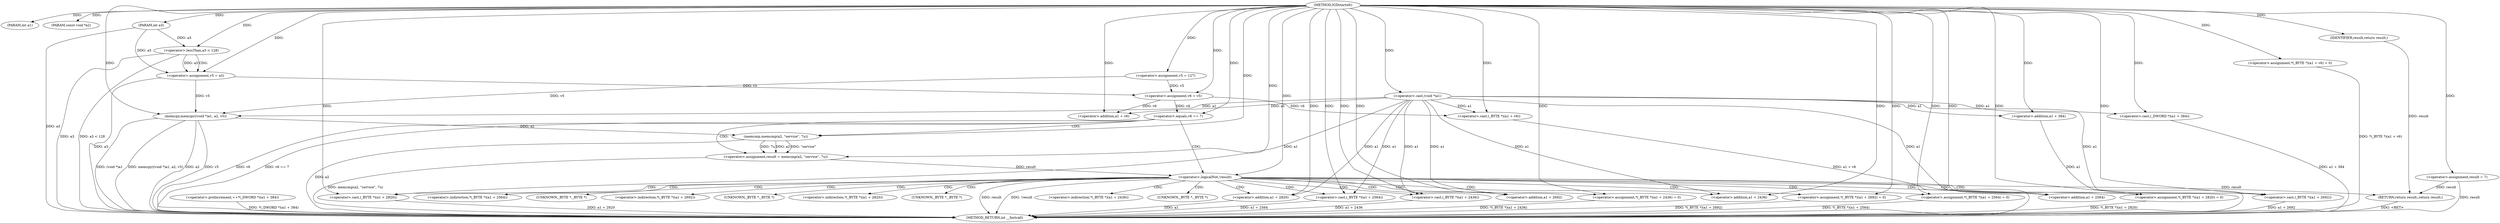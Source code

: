 digraph IGDstartelt {  
"1000104" [label = "(METHOD,IGDstartelt)" ]
"1000198" [label = "(METHOD_RETURN,int __fastcall)" ]
"1000105" [label = "(PARAM,int a1)" ]
"1000106" [label = "(PARAM,const void *a2)" ]
"1000107" [label = "(PARAM,int a3)" ]
"1000112" [label = "(<operator>.assignment,v5 = 127)" ]
"1000116" [label = "(<operator>.lessThan,a3 < 128)" ]
"1000119" [label = "(<operator>.assignment,v5 = a3)" ]
"1000122" [label = "(<operator>.assignment,v6 = v5)" ]
"1000125" [label = "(memcpy,memcpy((void *)a1, a2, v5))" ]
"1000126" [label = "(<operator>.cast,(void *)a1)" ]
"1000131" [label = "(<operator>.assignment,*(_BYTE *)(a1 + v6) = 0)" ]
"1000133" [label = "(<operator>.cast,(_BYTE *)(a1 + v6))" ]
"1000135" [label = "(<operator>.addition,a1 + v6)" ]
"1000139" [label = "(<operator>.preIncrement,++*(_DWORD *)(a1 + 384))" ]
"1000141" [label = "(<operator>.cast,(_DWORD *)(a1 + 384))" ]
"1000143" [label = "(<operator>.addition,a1 + 384)" ]
"1000146" [label = "(<operator>.assignment,result = 7)" ]
"1000150" [label = "(<operator>.equals,v6 == 7)" ]
"1000154" [label = "(<operator>.assignment,result = memcmp(a2, \"service\", 7u))" ]
"1000156" [label = "(memcmp,memcmp(a2, \"service\", 7u))" ]
"1000161" [label = "(<operator>.logicalNot,!result)" ]
"1000164" [label = "(<operator>.assignment,*(_BYTE *)(a1 + 2436) = 0)" ]
"1000166" [label = "(<operator>.cast,(_BYTE *)(a1 + 2436))" ]
"1000168" [label = "(<operator>.addition,a1 + 2436)" ]
"1000172" [label = "(<operator>.assignment,*(_BYTE *)(a1 + 2564) = 0)" ]
"1000174" [label = "(<operator>.cast,(_BYTE *)(a1 + 2564))" ]
"1000176" [label = "(<operator>.addition,a1 + 2564)" ]
"1000180" [label = "(<operator>.assignment,*(_BYTE *)(a1 + 2692) = 0)" ]
"1000182" [label = "(<operator>.cast,(_BYTE *)(a1 + 2692))" ]
"1000184" [label = "(<operator>.addition,a1 + 2692)" ]
"1000188" [label = "(<operator>.assignment,*(_BYTE *)(a1 + 2820) = 0)" ]
"1000190" [label = "(<operator>.cast,(_BYTE *)(a1 + 2820))" ]
"1000192" [label = "(<operator>.addition,a1 + 2820)" ]
"1000196" [label = "(RETURN,return result;,return result;)" ]
"1000197" [label = "(IDENTIFIER,result,return result;)" ]
"1000165" [label = "(<operator>.indirection,*(_BYTE *)(a1 + 2436))" ]
"1000167" [label = "(UNKNOWN,_BYTE *,_BYTE *)" ]
"1000173" [label = "(<operator>.indirection,*(_BYTE *)(a1 + 2564))" ]
"1000175" [label = "(UNKNOWN,_BYTE *,_BYTE *)" ]
"1000181" [label = "(<operator>.indirection,*(_BYTE *)(a1 + 2692))" ]
"1000183" [label = "(UNKNOWN,_BYTE *,_BYTE *)" ]
"1000189" [label = "(<operator>.indirection,*(_BYTE *)(a1 + 2820))" ]
"1000191" [label = "(UNKNOWN,_BYTE *,_BYTE *)" ]
  "1000107" -> "1000198"  [ label = "DDG: a3"] 
  "1000156" -> "1000198"  [ label = "DDG: a2"] 
  "1000119" -> "1000198"  [ label = "DDG: a3"] 
  "1000125" -> "1000198"  [ label = "DDG: v5"] 
  "1000146" -> "1000198"  [ label = "DDG: result"] 
  "1000154" -> "1000198"  [ label = "DDG: memcmp(a2, \"service\", 7u)"] 
  "1000174" -> "1000198"  [ label = "DDG: a1 + 2564"] 
  "1000139" -> "1000198"  [ label = "DDG: *(_DWORD *)(a1 + 384)"] 
  "1000180" -> "1000198"  [ label = "DDG: *(_BYTE *)(a1 + 2692)"] 
  "1000143" -> "1000198"  [ label = "DDG: a1"] 
  "1000161" -> "1000198"  [ label = "DDG: !result"] 
  "1000141" -> "1000198"  [ label = "DDG: a1 + 384"] 
  "1000116" -> "1000198"  [ label = "DDG: a3"] 
  "1000188" -> "1000198"  [ label = "DDG: *(_BYTE *)(a1 + 2820)"] 
  "1000182" -> "1000198"  [ label = "DDG: a1 + 2692"] 
  "1000150" -> "1000198"  [ label = "DDG: v6 == 7"] 
  "1000116" -> "1000198"  [ label = "DDG: a3 < 128"] 
  "1000192" -> "1000198"  [ label = "DDG: a1"] 
  "1000133" -> "1000198"  [ label = "DDG: a1 + v6"] 
  "1000125" -> "1000198"  [ label = "DDG: (void *)a1"] 
  "1000125" -> "1000198"  [ label = "DDG: memcpy((void *)a1, a2, v5)"] 
  "1000190" -> "1000198"  [ label = "DDG: a1 + 2820"] 
  "1000172" -> "1000198"  [ label = "DDG: *(_BYTE *)(a1 + 2564)"] 
  "1000125" -> "1000198"  [ label = "DDG: a2"] 
  "1000166" -> "1000198"  [ label = "DDG: a1 + 2436"] 
  "1000164" -> "1000198"  [ label = "DDG: *(_BYTE *)(a1 + 2436)"] 
  "1000161" -> "1000198"  [ label = "DDG: result"] 
  "1000150" -> "1000198"  [ label = "DDG: v6"] 
  "1000131" -> "1000198"  [ label = "DDG: *(_BYTE *)(a1 + v6)"] 
  "1000196" -> "1000198"  [ label = "DDG: <RET>"] 
  "1000104" -> "1000105"  [ label = "DDG: "] 
  "1000104" -> "1000106"  [ label = "DDG: "] 
  "1000104" -> "1000107"  [ label = "DDG: "] 
  "1000104" -> "1000112"  [ label = "DDG: "] 
  "1000107" -> "1000116"  [ label = "DDG: a3"] 
  "1000104" -> "1000116"  [ label = "DDG: "] 
  "1000116" -> "1000119"  [ label = "DDG: a3"] 
  "1000107" -> "1000119"  [ label = "DDG: a3"] 
  "1000104" -> "1000119"  [ label = "DDG: "] 
  "1000112" -> "1000122"  [ label = "DDG: v5"] 
  "1000119" -> "1000122"  [ label = "DDG: v5"] 
  "1000104" -> "1000122"  [ label = "DDG: "] 
  "1000126" -> "1000125"  [ label = "DDG: a1"] 
  "1000104" -> "1000126"  [ label = "DDG: "] 
  "1000104" -> "1000125"  [ label = "DDG: "] 
  "1000112" -> "1000125"  [ label = "DDG: v5"] 
  "1000119" -> "1000125"  [ label = "DDG: v5"] 
  "1000104" -> "1000131"  [ label = "DDG: "] 
  "1000126" -> "1000133"  [ label = "DDG: a1"] 
  "1000104" -> "1000133"  [ label = "DDG: "] 
  "1000122" -> "1000133"  [ label = "DDG: v6"] 
  "1000126" -> "1000135"  [ label = "DDG: a1"] 
  "1000104" -> "1000135"  [ label = "DDG: "] 
  "1000122" -> "1000135"  [ label = "DDG: v6"] 
  "1000104" -> "1000141"  [ label = "DDG: "] 
  "1000126" -> "1000141"  [ label = "DDG: a1"] 
  "1000104" -> "1000143"  [ label = "DDG: "] 
  "1000126" -> "1000143"  [ label = "DDG: a1"] 
  "1000104" -> "1000146"  [ label = "DDG: "] 
  "1000104" -> "1000150"  [ label = "DDG: "] 
  "1000122" -> "1000150"  [ label = "DDG: v6"] 
  "1000156" -> "1000154"  [ label = "DDG: a2"] 
  "1000156" -> "1000154"  [ label = "DDG: \"service\""] 
  "1000156" -> "1000154"  [ label = "DDG: 7u"] 
  "1000104" -> "1000154"  [ label = "DDG: "] 
  "1000125" -> "1000156"  [ label = "DDG: a2"] 
  "1000104" -> "1000156"  [ label = "DDG: "] 
  "1000154" -> "1000161"  [ label = "DDG: result"] 
  "1000104" -> "1000161"  [ label = "DDG: "] 
  "1000104" -> "1000164"  [ label = "DDG: "] 
  "1000104" -> "1000166"  [ label = "DDG: "] 
  "1000126" -> "1000166"  [ label = "DDG: a1"] 
  "1000104" -> "1000168"  [ label = "DDG: "] 
  "1000126" -> "1000168"  [ label = "DDG: a1"] 
  "1000104" -> "1000172"  [ label = "DDG: "] 
  "1000104" -> "1000174"  [ label = "DDG: "] 
  "1000126" -> "1000174"  [ label = "DDG: a1"] 
  "1000104" -> "1000176"  [ label = "DDG: "] 
  "1000126" -> "1000176"  [ label = "DDG: a1"] 
  "1000104" -> "1000180"  [ label = "DDG: "] 
  "1000104" -> "1000182"  [ label = "DDG: "] 
  "1000126" -> "1000182"  [ label = "DDG: a1"] 
  "1000104" -> "1000184"  [ label = "DDG: "] 
  "1000126" -> "1000184"  [ label = "DDG: a1"] 
  "1000104" -> "1000188"  [ label = "DDG: "] 
  "1000104" -> "1000190"  [ label = "DDG: "] 
  "1000126" -> "1000190"  [ label = "DDG: a1"] 
  "1000104" -> "1000192"  [ label = "DDG: "] 
  "1000126" -> "1000192"  [ label = "DDG: a1"] 
  "1000197" -> "1000196"  [ label = "DDG: result"] 
  "1000146" -> "1000196"  [ label = "DDG: result"] 
  "1000161" -> "1000196"  [ label = "DDG: result"] 
  "1000104" -> "1000197"  [ label = "DDG: "] 
  "1000116" -> "1000119"  [ label = "CDG: "] 
  "1000150" -> "1000161"  [ label = "CDG: "] 
  "1000150" -> "1000156"  [ label = "CDG: "] 
  "1000150" -> "1000154"  [ label = "CDG: "] 
  "1000161" -> "1000176"  [ label = "CDG: "] 
  "1000161" -> "1000175"  [ label = "CDG: "] 
  "1000161" -> "1000174"  [ label = "CDG: "] 
  "1000161" -> "1000173"  [ label = "CDG: "] 
  "1000161" -> "1000172"  [ label = "CDG: "] 
  "1000161" -> "1000168"  [ label = "CDG: "] 
  "1000161" -> "1000167"  [ label = "CDG: "] 
  "1000161" -> "1000166"  [ label = "CDG: "] 
  "1000161" -> "1000165"  [ label = "CDG: "] 
  "1000161" -> "1000164"  [ label = "CDG: "] 
  "1000161" -> "1000192"  [ label = "CDG: "] 
  "1000161" -> "1000191"  [ label = "CDG: "] 
  "1000161" -> "1000190"  [ label = "CDG: "] 
  "1000161" -> "1000189"  [ label = "CDG: "] 
  "1000161" -> "1000188"  [ label = "CDG: "] 
  "1000161" -> "1000184"  [ label = "CDG: "] 
  "1000161" -> "1000183"  [ label = "CDG: "] 
  "1000161" -> "1000182"  [ label = "CDG: "] 
  "1000161" -> "1000181"  [ label = "CDG: "] 
  "1000161" -> "1000180"  [ label = "CDG: "] 
}
